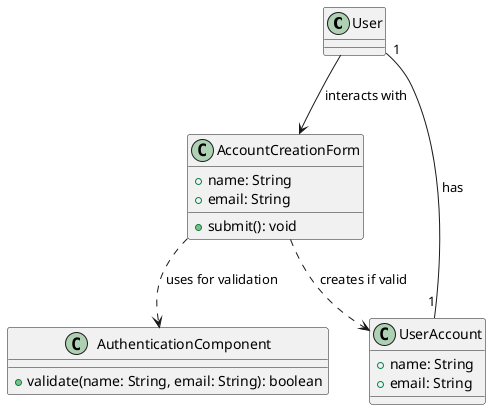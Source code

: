@startuml

class User {
}

class AccountCreationForm {
  +name: String
  +email: String
  +submit(): void
}

class AuthenticationComponent {
  +validate(name: String, email: String): boolean
}

class UserAccount {
  +name: String
  +email: String
}

User --> AccountCreationForm : interacts with
AccountCreationForm ..> AuthenticationComponent : uses for validation
AccountCreationForm ..> UserAccount : creates if valid
User "1" -- "1" UserAccount : has

@enduml